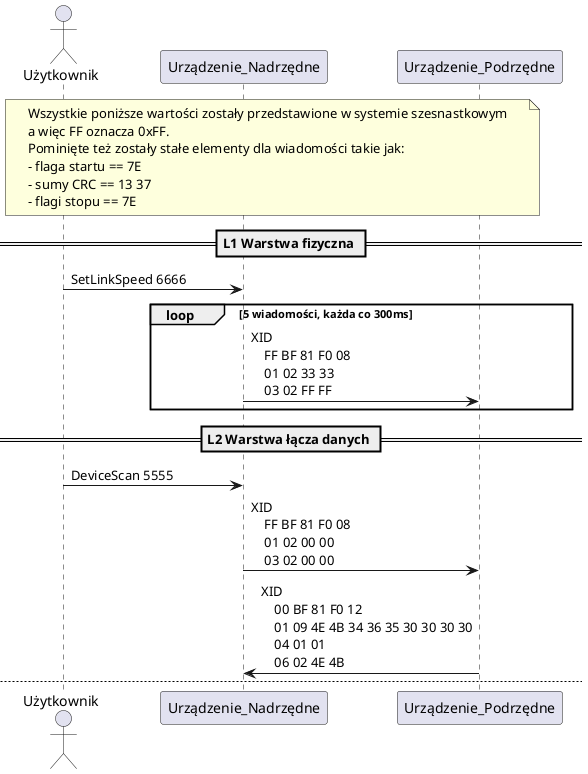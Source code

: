 @startuml

actor Użytkownik
participant Urządzenie_Nadrzędne
participant Urządzenie_Podrzędne

note over Użytkownik, Urządzenie_Podrzędne
Wszystkie poniższe wartości zostały przedstawione w systemie szesnastkowym
a więc FF oznacza 0xFF.
Pominięte też zostały stałe elementy dla wiadomości takie jak:
- flaga startu == 7E
- sumy CRC == 13 37
- flagi stopu == 7E
end note

== L1 Warstwa fizyczna ==

Użytkownik -> Urządzenie_Nadrzędne : SetLinkSpeed 6666
loop 5 wiadomości, każda co 300ms
    Urządzenie_Nadrzędne -> Urządzenie_Podrzędne : XID\n\
    FF BF 81 F0 08\n\
    01 02 33 33\n\
    03 02 FF FF
end

== L2 Warstwa łącza danych ==

Użytkownik -> Urządzenie_Nadrzędne : DeviceScan 5555
Urządzenie_Nadrzędne -> Urządzenie_Podrzędne : XID\n\
    FF BF 81 F0 08\n\
    01 02 00 00\n\
    03 02 00 00

Urządzenie_Podrzędne -> Urządzenie_Nadrzędne : XID\n\
    00 BF 81 F0 12\n\
    01 09 4E 4B 34 36 35 30 30 30 30\n\
    04 01 01\n\
    06 02 4E 4B

newpage

Użytkownik -> Urządzenie_Nadrzędne : AddressAssignment 5555
Urządzenie_Nadrzędne -> Urządzenie_Podrzędne : XID\n\
    FF BF 81 F0 11\n\
    01 09 4E 4B 34 36 35 30 30 30 30\n\
    02 01 03\n\
    04 01 01

Urządzenie_Podrzędne -> Urządzenie_Nadrzędne : XID\n\
    03 BF 81 F0 12\n\
    01 09 4E 4B 34 36 35 30 30 30 30\n\
    04 01 01\n\
    06 02 4E 4B

.......

Użytkownik -> Urządzenie_Nadrzędne : DeviceScan 5555
Urządzenie_Nadrzędne -> Urządzenie_Podrzędne : XID\n\
    FF BF 81 F0 08\n\
    01 02 00 00\n\
    03 02 00 00

newpage

Użytkownik -> Urządzenie_Nadrzędne : HDLCParameters 5555
Urządzenie_Nadrzędne -> Urządzenie_Podrzędne : XID\n\
    03 BF 81 80 12\n\
    05 04 F0 2D 00 00\n\
    06 04 F0 2D 00 00\n\
    07 01 01\n\
    08 01 01 

Urządzenie_Podrzędne -> Urządzenie_Nadrzędne : XID\n\
    03 BF 81 80 12\n\
    05 04 50 02 00 00\n\
    06 04 50 02 00 00\n\
    07 01 01\n\
    08 01 01

......

Użytkownik -> Urządzenie_Nadrzędne : LinkEstablishment 5555
Urządzenie_Nadrzędne -> Urządzenie_Podrzędne : U::SNRM\n\
    03 93 

Urządzenie_Podrzędne -> Urządzenie_Nadrzędne : U::UA\n\
    03 73

newpage

Użytkownik -> Urządzenie_Nadrzędne : 3GPPReleaseID 5555
Urządzenie_Nadrzędne -> Urządzenie_Podrzędne : XID\n\
    03 BF 81 F0 03\n\
    05 01 08

Urządzenie_Podrzędne -> Urządzenie_Nadrzędne : XID\n\
    03 BF 81 F0 03\n\
    05 01 08

......

Użytkownik -> Urządzenie_Nadrzędne : AisgProtocolVersion 5555
Urządzenie_Nadrzędne -> Urządzenie_Podrzędne : XID\n\
    03 BF 81 F0 03\n\
    14 01 02

Urządzenie_Podrzędne -> Urządzenie_Nadrzędne : XID\n\
    03 BF 81 F0 03\n\
    14 01 02

== L7 Warstwa aplikacyjna ==

Użytkownik -> Urządzenie_Nadrzędne : Calibrate 5555
Urządzenie_Nadrzędne -> Urządzenie_Podrzędne : I\n\
    03 10\n\
    31 00 00 

Urządzenie_Podrzędne -> Urządzenie_Nadrzędne : I\n\
    03 30\n\
    31 01 00 00 

@enduml
